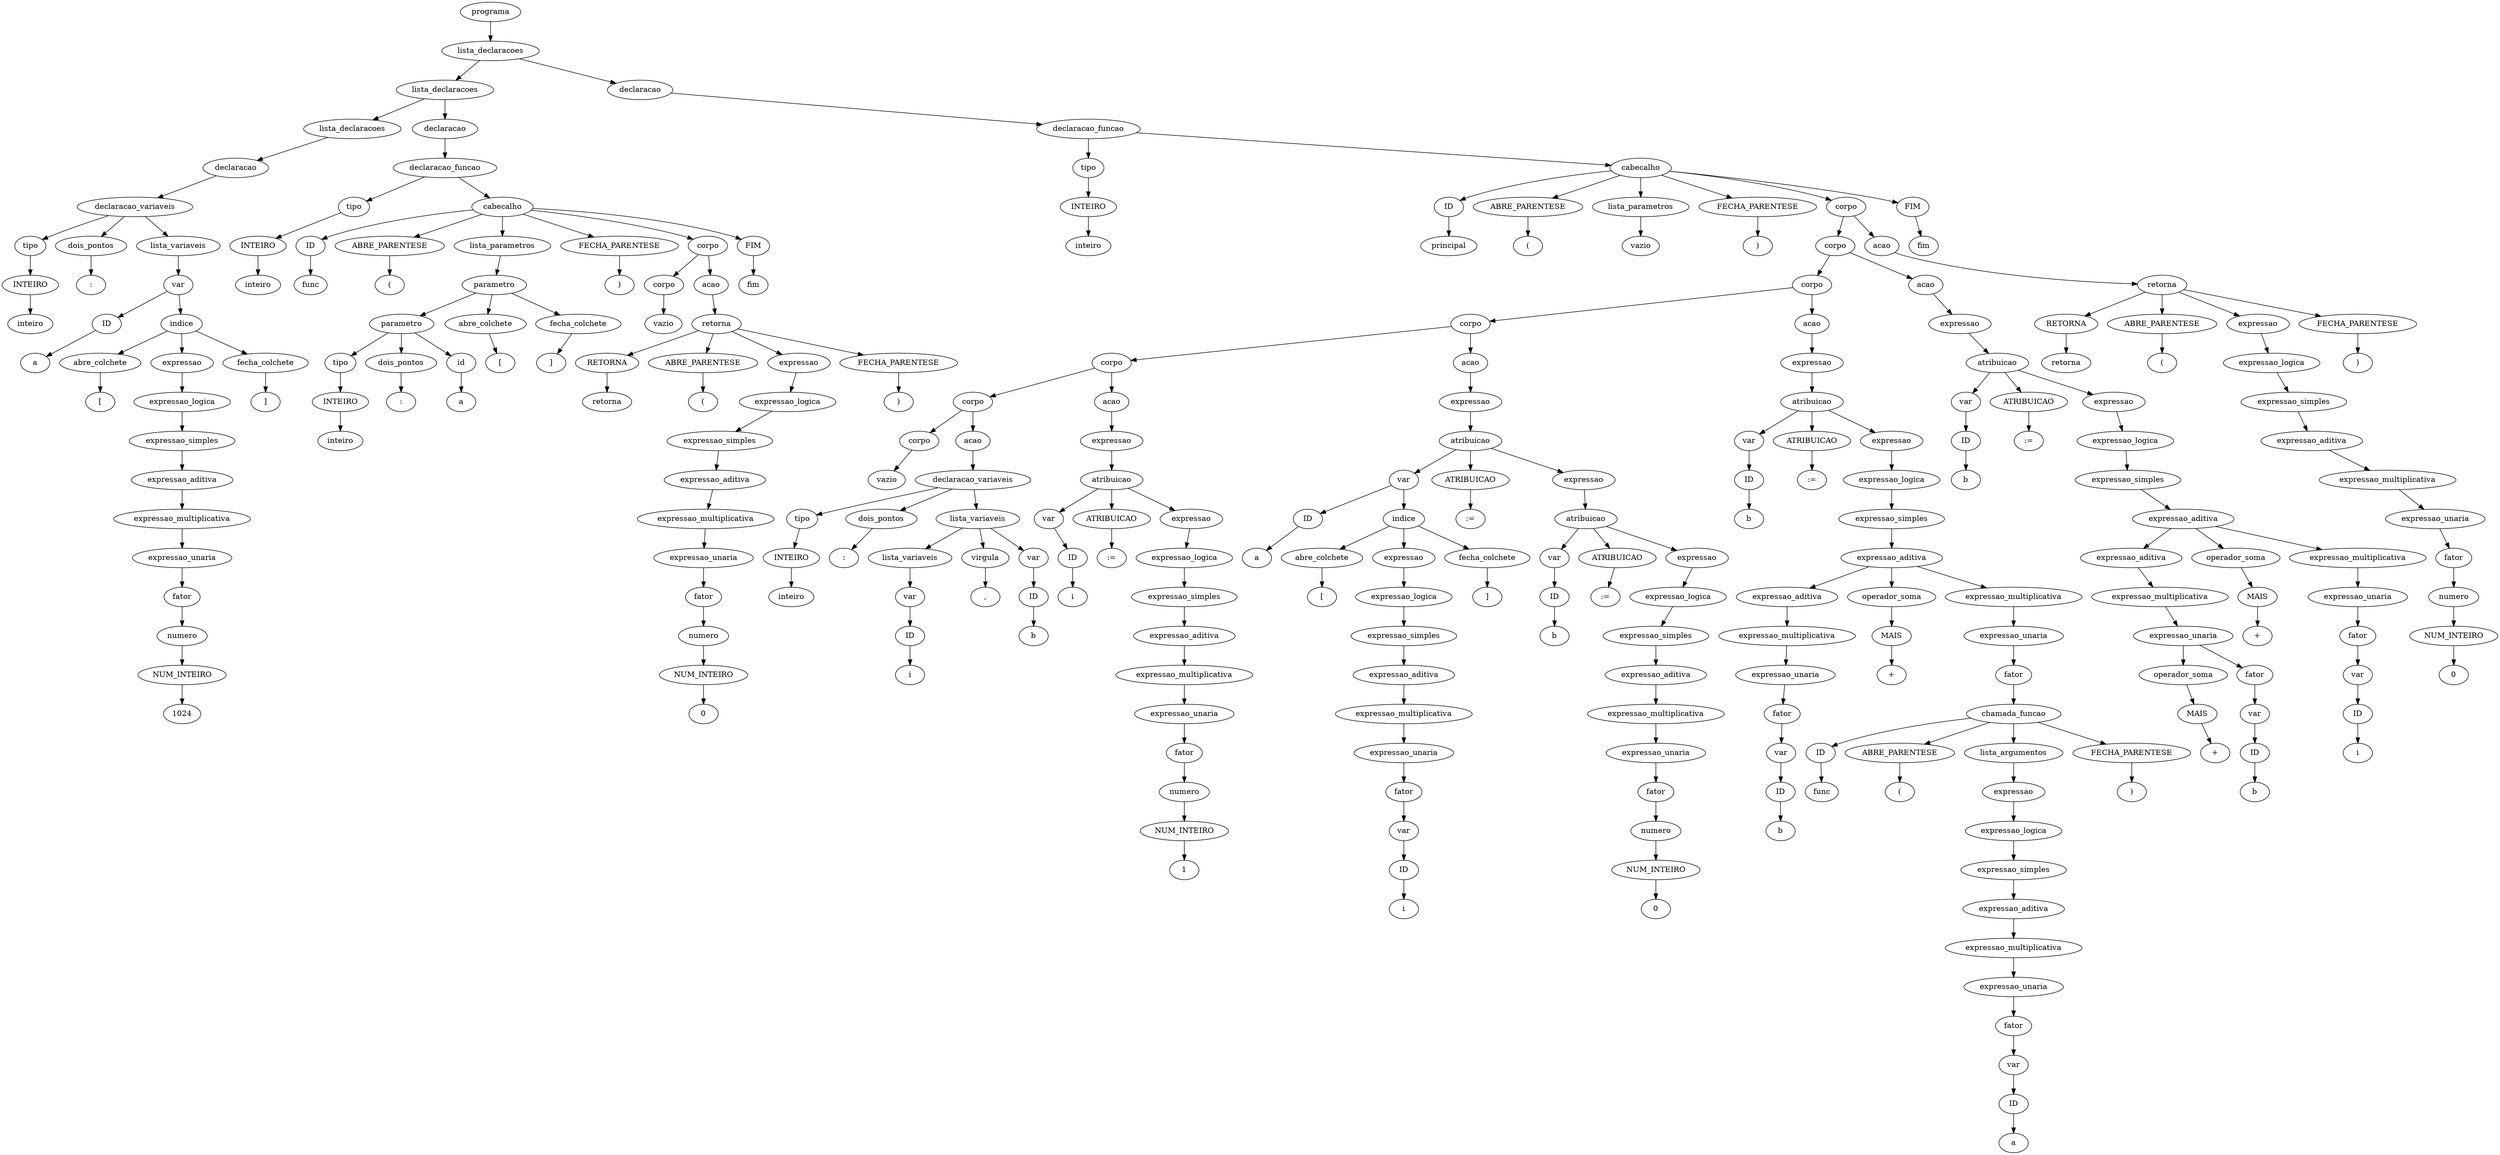 digraph tree {
    "0x19202ab37c8" [label="programa"];
    "0x19202b2c288" [label="lista_declaracoes"];
    "0x19202a86108" [label="lista_declaracoes"];
    "0x19202aafdc8" [label="lista_declaracoes"];
    "0x19202a9ebc8" [label="declaracao"];
    "0x19202aaf748" [label="declaracao_variaveis"];
    "0x19202aa25c8" [label="tipo"];
    "0x19202aa26c8" [label="INTEIRO"];
    "0x19202acae88" [label="inteiro"];
    "0x19202aac2c8" [label="dois_pontos"];
    "0x19202ab3148" [label=":"];
    "0x19202acae08" [label="lista_variaveis"];
    "0x19202acaf88" [label="var"];
    "0x19202acaf48" [label="ID"];
    "0x19202aafb88" [label="a"];
    "0x19202aac7c8" [label="indice"];
    "0x19202aaf108" [label="abre_colchete"];
    "0x19202aaf408" [label="["];
    "0x19202aac648" [label="expressao"];
    "0x19202aac548" [label="expressao_logica"];
    "0x19202aac4c8" [label="expressao_simples"];
    "0x19202aac0c8" [label="expressao_aditiva"];
    "0x19202aa7908" [label="expressao_multiplicativa"];
    "0x19202acafc8" [label="expressao_unaria"];
    "0x19202acaec8" [label="fator"];
    "0x19202aa21c8" [label="numero"];
    "0x19202aa7408" [label="NUM_INTEIRO"];
    "0x19202aa7608" [label="1024"];
    "0x19202aaf308" [label="fecha_colchete"];
    "0x19202aaf888" [label="]"];
    "0x19202a83388" [label="declaracao"];
    "0x19202a832c8" [label="declaracao_funcao"];
    "0x19202ab3388" [label="tipo"];
    "0x19202ab3ac8" [label="INTEIRO"];
    "0x19202ab9088" [label="inteiro"];
    "0x19202a7adc8" [label="cabecalho"];
    "0x19202a83748" [label="ID"];
    "0x19202a830c8" [label="func"];
    "0x19202a83148" [label="ABRE_PARENTESE"];
    "0x19202a83208" [label="("];
    "0x19202a8ee88" [label="lista_parametros"];
    "0x19202ab9788" [label="parametro"];
    "0x19202ab9888" [label="parametro"];
    "0x19202aacf48" [label="tipo"];
    "0x19202abe288" [label="INTEIRO"];
    "0x19202a8ef88" [label="inteiro"];
    "0x19202a8e988" [label="dois_pontos"];
    "0x19202a8e708" [label=":"];
    "0x19202a86c48" [label="id"];
    "0x19202a86ec8" [label="a"];
    "0x19202ab9ac8" [label="abre_colchete"];
    "0x19202a7af88" [label="["];
    "0x19202a7afc8" [label="fecha_colchete"];
    "0x19202a7ad08" [label="]"];
    "0x19202a831c8" [label="FECHA_PARENTESE"];
    "0x19202a83e88" [label=")"];
    "0x19202a84f48" [label="corpo"];
    "0x19202a7ae48" [label="corpo"];
    "0x19202a86988" [label="vazio"];
    "0x19202ab9208" [label="acao"];
    "0x19202a84b88" [label="retorna"];
    "0x19202a84148" [label="RETORNA"];
    "0x19202a83348" [label="retorna"];
    "0x19202a83b08" [label="ABRE_PARENTESE"];
    "0x19202a83988" [label="("];
    "0x19202a84cc8" [label="expressao"];
    "0x19202a84e08" [label="expressao_logica"];
    "0x19202a93d48" [label="expressao_simples"];
    "0x19202a93388" [label="expressao_aditiva"];
    "0x19202a93f08" [label="expressao_multiplicativa"];
    "0x19202ab95c8" [label="expressao_unaria"];
    "0x19202a7ae88" [label="fator"];
    "0x19202a86148" [label="numero"];
    "0x19202a8c0c8" [label="NUM_INTEIRO"];
    "0x19202a8c888" [label="0"];
    "0x19202a839c8" [label="FECHA_PARENTESE"];
    "0x19202a83548" [label=")"];
    "0x19202a97148" [label="FIM"];
    "0x19202a97108" [label="fim"];
    "0x19202a7ad88" [label="declaracao"];
    "0x19202b2a688" [label="declaracao_funcao"];
    "0x19202aa2348" [label="tipo"];
    "0x19202ab94c8" [label="INTEIRO"];
    "0x19202a97408" [label="inteiro"];
    "0x19202b2c688" [label="cabecalho"];
    "0x19202b2ac48" [label="ID"];
    "0x19202b2a648" [label="principal"];
    "0x19202b2a588" [label="ABRE_PARENTESE"];
    "0x19202b2a4c8" [label="("];
    "0x19202a97d08" [label="lista_parametros"];
    "0x19202a83048" [label="vazio"];
    "0x19202b2a508" [label="FECHA_PARENTESE"];
    "0x19202b2a2c8" [label=")"];
    "0x19202b2b688" [label="corpo"];
    "0x19202b2fcc8" [label="corpo"];
    "0x19202a6b248" [label="corpo"];
    "0x19202a67448" [label="corpo"];
    "0x19202acfa88" [label="corpo"];
    "0x19202acf208" [label="corpo"];
    "0x19202a97548" [label="corpo"];
    "0x19202a97908" [label="vazio"];
    "0x19202a97788" [label="acao"];
    "0x19202acf548" [label="declaracao_variaveis"];
    "0x19202a97f08" [label="tipo"];
    "0x19202acf7c8" [label="INTEIRO"];
    "0x19202acf6c8" [label="inteiro"];
    "0x19202acf4c8" [label="dois_pontos"];
    "0x19202acf608" [label=":"];
    "0x19202acfb48" [label="lista_variaveis"];
    "0x19202acf648" [label="lista_variaveis"];
    "0x19202a97348" [label="var"];
    "0x19202acfc48" [label="ID"];
    "0x19202acf588" [label="i"];
    "0x19202acf288" [label="virgula"];
    "0x19202acf2c8" [label=","];
    "0x19202acf688" [label="var"];
    "0x19202acf488" [label="ID"];
    "0x19202acf3c8" [label="b"];
    "0x1920262dcc8" [label="acao"];
    "0x19202acf108" [label="expressao"];
    "0x19202a70088" [label="atribuicao"];
    "0x19202a97488" [label="var"];
    "0x19202acf188" [label="ID"];
    "0x19202acf9c8" [label="i"];
    "0x19202781808" [label="ATRIBUICAO"];
    "0x192027abcc8" [label=":="];
    "0x19202acf888" [label="expressao"];
    "0x19202acfb08" [label="expressao_logica"];
    "0x19202acfac8" [label="expressao_simples"];
    "0x19202acfe48" [label="expressao_aditiva"];
    "0x19202acfd88" [label="expressao_multiplicativa"];
    "0x19202acf808" [label="expressao_unaria"];
    "0x19202acff48" [label="fator"];
    "0x19202acf408" [label="numero"];
    "0x19202acf8c8" [label="NUM_INTEIRO"];
    "0x19202acfd08" [label="1"];
    "0x19202a68b48" [label="acao"];
    "0x19202a67d08" [label="expressao"];
    "0x19202a68908" [label="atribuicao"];
    "0x19202714808" [label="var"];
    "0x19202711108" [label="ID"];
    "0x19202702888" [label="a"];
    "0x19202714388" [label="indice"];
    "0x19202a67648" [label="abre_colchete"];
    "0x19202a67b48" [label="["];
    "0x19202714608" [label="expressao"];
    "0x19202714188" [label="expressao_logica"];
    "0x19202711d48" [label="expressao_simples"];
    "0x19202711dc8" [label="expressao_aditiva"];
    "0x192027119c8" [label="expressao_multiplicativa"];
    "0x19202a58f08" [label="expressao_unaria"];
    "0x19202711348" [label="fator"];
    "0x19202acf348" [label="var"];
    "0x19202711088" [label="ID"];
    "0x192027117c8" [label="i"];
    "0x19202a67b08" [label="fecha_colchete"];
    "0x19202a67f08" [label="]"];
    "0x19202a6b0c8" [label="ATRIBUICAO"];
    "0x19202a6b3c8" [label=":="];
    "0x19202715188" [label="expressao"];
    "0x19202a68b08" [label="atribuicao"];
    "0x19202acfe88" [label="var"];
    "0x19202a69d08" [label="ID"];
    "0x19202a693c8" [label="b"];
    "0x19202a68988" [label="ATRIBUICAO"];
    "0x19202a68bc8" [label=":="];
    "0x19202a68708" [label="expressao"];
    "0x19202a68648" [label="expressao_logica"];
    "0x19202a68688" [label="expressao_simples"];
    "0x19202a68288" [label="expressao_aditiva"];
    "0x19202a683c8" [label="expressao_multiplicativa"];
    "0x19202a69d48" [label="expressao_unaria"];
    "0x19202a69d88" [label="fator"];
    "0x19202a69088" [label="numero"];
    "0x19202a69a88" [label="NUM_INTEIRO"];
    "0x19202a69c88" [label="0"];
    "0x1920270f6c8" [label="acao"];
    "0x19202a6bb08" [label="expressao"];
    "0x19202a6d7c8" [label="atribuicao"];
    "0x19202a53648" [label="var"];
    "0x19202a6bbc8" [label="ID"];
    "0x19202a6bdc8" [label="b"];
    "0x19202b30488" [label="ATRIBUICAO"];
    "0x19202b304c8" [label=":="];
    "0x1920270fc48" [label="expressao"];
    "0x1920270f488" [label="expressao_logica"];
    "0x19202a6d448" [label="expressao_simples"];
    "0x19202a6d108" [label="expressao_aditiva"];
    "0x19202a6d0c8" [label="expressao_aditiva"];
    "0x19202a6d048" [label="expressao_multiplicativa"];
    "0x19202a6be08" [label="expressao_unaria"];
    "0x19202a6bc48" [label="fator"];
    "0x19202a69ac8" [label="var"];
    "0x19202a6bd88" [label="ID"];
    "0x19202a6be88" [label="b"];
    "0x19202a6d648" [label="operador_soma"];
    "0x19202a6d408" [label="MAIS"];
    "0x19202a6d548" [label="+"];
    "0x19202a6f948" [label="expressao_multiplicativa"];
    "0x19202a6f088" [label="expressao_unaria"];
    "0x19202a6f908" [label="fator"];
    "0x19202a6fd08" [label="chamada_funcao"];
    "0x19202a6f3c8" [label="ID"];
    "0x19202a6f248" [label="func"];
    "0x19202a6f188" [label="ABRE_PARENTESE"];
    "0x19202a6f4c8" [label="("];
    "0x19202a6fc08" [label="lista_argumentos"];
    "0x19202a6fac8" [label="expressao"];
    "0x19202a6ddc8" [label="expressao_logica"];
    "0x19202a6da08" [label="expressao_simples"];
    "0x19202a6db88" [label="expressao_aditiva"];
    "0x19202a6db08" [label="expressao_multiplicativa"];
    "0x19202a6d708" [label="expressao_unaria"];
    "0x19202a6d348" [label="fator"];
    "0x19202a6bf08" [label="var"];
    "0x19202a6d988" [label="ID"];
    "0x19202a6d788" [label="a"];
    "0x19202a6f6c8" [label="FECHA_PARENTESE"];
    "0x19202a6f508" [label=")"];
    "0x19202b2cd08" [label="acao"];
    "0x19202b2fec8" [label="expressao"];
    "0x19202b2d2c8" [label="atribuicao"];
    "0x19202a6b908" [label="var"];
    "0x19202b2fac8" [label="ID"];
    "0x19202b2fa08" [label="b"];
    "0x19202b2cbc8" [label="ATRIBUICAO"];
    "0x19202b2ca08" [label=":="];
    "0x19202b2cf48" [label="expressao"];
    "0x19202b2d188" [label="expressao_logica"];
    "0x19202b2e4c8" [label="expressao_simples"];
    "0x19202b2d608" [label="expressao_aditiva"];
    "0x19202b2e888" [label="expressao_aditiva"];
    "0x19202b2f988" [label="expressao_multiplicativa"];
    "0x19202b2f088" [label="expressao_unaria"];
    "0x19202b2f108" [label="operador_soma"];
    "0x19202a6f108" [label="MAIS"];
    "0x19202b2f448" [label="+"];
    "0x19202b2f688" [label="fator"];
    "0x19202b2f788" [label="var"];
    "0x19202b2ed88" [label="ID"];
    "0x19202b2ec88" [label="b"];
    "0x19202b2df48" [label="operador_soma"];
    "0x19202b2e508" [label="MAIS"];
    "0x19202b2e1c8" [label="+"];
    "0x19202b2d988" [label="expressao_multiplicativa"];
    "0x19202b2dd48" [label="expressao_unaria"];
    "0x19202b2e3c8" [label="fator"];
    "0x19202b2ef48" [label="var"];
    "0x19202b2dc08" [label="ID"];
    "0x19202b2da08" [label="i"];
    "0x19202b2dc88" [label="acao"];
    "0x19202b2b7c8" [label="retorna"];
    "0x19202b2b3c8" [label="RETORNA"];
    "0x19202b2b288" [label="retorna"];
    "0x19202b2b148" [label="ABRE_PARENTESE"];
    "0x19202b2ae88" [label="("];
    "0x19202b2ba88" [label="expressao"];
    "0x19202b2bb08" [label="expressao_logica"];
    "0x19202b2bc08" [label="expressao_simples"];
    "0x19202b2bd88" [label="expressao_aditiva"];
    "0x19202b2bf48" [label="expressao_multiplicativa"];
    "0x19202b2c488" [label="expressao_unaria"];
    "0x19202b2c1c8" [label="fator"];
    "0x19202b2ff48" [label="numero"];
    "0x19202b2bf88" [label="NUM_INTEIRO"];
    "0x19202b2be08" [label="0"];
    "0x19202b2af88" [label="FECHA_PARENTESE"];
    "0x19202b2ab48" [label=")"];
    "0x19202b2a148" [label="FIM"];
    "0x19202b2a188" [label="fim"];
    "0x19202ab37c8" -> "0x19202b2c288";
    "0x19202b2c288" -> "0x19202a86108";
    "0x19202b2c288" -> "0x19202a7ad88";
    "0x19202a86108" -> "0x19202aafdc8";
    "0x19202a86108" -> "0x19202a83388";
    "0x19202aafdc8" -> "0x19202a9ebc8";
    "0x19202a9ebc8" -> "0x19202aaf748";
    "0x19202aaf748" -> "0x19202aa25c8";
    "0x19202aaf748" -> "0x19202aac2c8";
    "0x19202aaf748" -> "0x19202acae08";
    "0x19202aa25c8" -> "0x19202aa26c8";
    "0x19202aa26c8" -> "0x19202acae88";
    "0x19202aac2c8" -> "0x19202ab3148";
    "0x19202acae08" -> "0x19202acaf88";
    "0x19202acaf88" -> "0x19202acaf48";
    "0x19202acaf88" -> "0x19202aac7c8";
    "0x19202acaf48" -> "0x19202aafb88";
    "0x19202aac7c8" -> "0x19202aaf108";
    "0x19202aac7c8" -> "0x19202aac648";
    "0x19202aac7c8" -> "0x19202aaf308";
    "0x19202aaf108" -> "0x19202aaf408";
    "0x19202aac648" -> "0x19202aac548";
    "0x19202aac548" -> "0x19202aac4c8";
    "0x19202aac4c8" -> "0x19202aac0c8";
    "0x19202aac0c8" -> "0x19202aa7908";
    "0x19202aa7908" -> "0x19202acafc8";
    "0x19202acafc8" -> "0x19202acaec8";
    "0x19202acaec8" -> "0x19202aa21c8";
    "0x19202aa21c8" -> "0x19202aa7408";
    "0x19202aa7408" -> "0x19202aa7608";
    "0x19202aaf308" -> "0x19202aaf888";
    "0x19202a83388" -> "0x19202a832c8";
    "0x19202a832c8" -> "0x19202ab3388";
    "0x19202a832c8" -> "0x19202a7adc8";
    "0x19202ab3388" -> "0x19202ab3ac8";
    "0x19202ab3ac8" -> "0x19202ab9088";
    "0x19202a7adc8" -> "0x19202a83748";
    "0x19202a7adc8" -> "0x19202a83148";
    "0x19202a7adc8" -> "0x19202a8ee88";
    "0x19202a7adc8" -> "0x19202a831c8";
    "0x19202a7adc8" -> "0x19202a84f48";
    "0x19202a7adc8" -> "0x19202a97148";
    "0x19202a83748" -> "0x19202a830c8";
    "0x19202a83148" -> "0x19202a83208";
    "0x19202a8ee88" -> "0x19202ab9788";
    "0x19202ab9788" -> "0x19202ab9888";
    "0x19202ab9788" -> "0x19202ab9ac8";
    "0x19202ab9788" -> "0x19202a7afc8";
    "0x19202ab9888" -> "0x19202aacf48";
    "0x19202ab9888" -> "0x19202a8e988";
    "0x19202ab9888" -> "0x19202a86c48";
    "0x19202aacf48" -> "0x19202abe288";
    "0x19202abe288" -> "0x19202a8ef88";
    "0x19202a8e988" -> "0x19202a8e708";
    "0x19202a86c48" -> "0x19202a86ec8";
    "0x19202ab9ac8" -> "0x19202a7af88";
    "0x19202a7afc8" -> "0x19202a7ad08";
    "0x19202a831c8" -> "0x19202a83e88";
    "0x19202a84f48" -> "0x19202a7ae48";
    "0x19202a84f48" -> "0x19202ab9208";
    "0x19202a7ae48" -> "0x19202a86988";
    "0x19202ab9208" -> "0x19202a84b88";
    "0x19202a84b88" -> "0x19202a84148";
    "0x19202a84b88" -> "0x19202a83b08";
    "0x19202a84b88" -> "0x19202a84cc8";
    "0x19202a84b88" -> "0x19202a839c8";
    "0x19202a84148" -> "0x19202a83348";
    "0x19202a83b08" -> "0x19202a83988";
    "0x19202a84cc8" -> "0x19202a84e08";
    "0x19202a84e08" -> "0x19202a93d48";
    "0x19202a93d48" -> "0x19202a93388";
    "0x19202a93388" -> "0x19202a93f08";
    "0x19202a93f08" -> "0x19202ab95c8";
    "0x19202ab95c8" -> "0x19202a7ae88";
    "0x19202a7ae88" -> "0x19202a86148";
    "0x19202a86148" -> "0x19202a8c0c8";
    "0x19202a8c0c8" -> "0x19202a8c888";
    "0x19202a839c8" -> "0x19202a83548";
    "0x19202a97148" -> "0x19202a97108";
    "0x19202a7ad88" -> "0x19202b2a688";
    "0x19202b2a688" -> "0x19202aa2348";
    "0x19202b2a688" -> "0x19202b2c688";
    "0x19202aa2348" -> "0x19202ab94c8";
    "0x19202ab94c8" -> "0x19202a97408";
    "0x19202b2c688" -> "0x19202b2ac48";
    "0x19202b2c688" -> "0x19202b2a588";
    "0x19202b2c688" -> "0x19202a97d08";
    "0x19202b2c688" -> "0x19202b2a508";
    "0x19202b2c688" -> "0x19202b2b688";
    "0x19202b2c688" -> "0x19202b2a148";
    "0x19202b2ac48" -> "0x19202b2a648";
    "0x19202b2a588" -> "0x19202b2a4c8";
    "0x19202a97d08" -> "0x19202a83048";
    "0x19202b2a508" -> "0x19202b2a2c8";
    "0x19202b2b688" -> "0x19202b2fcc8";
    "0x19202b2b688" -> "0x19202b2dc88";
    "0x19202b2fcc8" -> "0x19202a6b248";
    "0x19202b2fcc8" -> "0x19202b2cd08";
    "0x19202a6b248" -> "0x19202a67448";
    "0x19202a6b248" -> "0x1920270f6c8";
    "0x19202a67448" -> "0x19202acfa88";
    "0x19202a67448" -> "0x19202a68b48";
    "0x19202acfa88" -> "0x19202acf208";
    "0x19202acfa88" -> "0x1920262dcc8";
    "0x19202acf208" -> "0x19202a97548";
    "0x19202acf208" -> "0x19202a97788";
    "0x19202a97548" -> "0x19202a97908";
    "0x19202a97788" -> "0x19202acf548";
    "0x19202acf548" -> "0x19202a97f08";
    "0x19202acf548" -> "0x19202acf4c8";
    "0x19202acf548" -> "0x19202acfb48";
    "0x19202a97f08" -> "0x19202acf7c8";
    "0x19202acf7c8" -> "0x19202acf6c8";
    "0x19202acf4c8" -> "0x19202acf608";
    "0x19202acfb48" -> "0x19202acf648";
    "0x19202acfb48" -> "0x19202acf288";
    "0x19202acfb48" -> "0x19202acf688";
    "0x19202acf648" -> "0x19202a97348";
    "0x19202a97348" -> "0x19202acfc48";
    "0x19202acfc48" -> "0x19202acf588";
    "0x19202acf288" -> "0x19202acf2c8";
    "0x19202acf688" -> "0x19202acf488";
    "0x19202acf488" -> "0x19202acf3c8";
    "0x1920262dcc8" -> "0x19202acf108";
    "0x19202acf108" -> "0x19202a70088";
    "0x19202a70088" -> "0x19202a97488";
    "0x19202a70088" -> "0x19202781808";
    "0x19202a70088" -> "0x19202acf888";
    "0x19202a97488" -> "0x19202acf188";
    "0x19202acf188" -> "0x19202acf9c8";
    "0x19202781808" -> "0x192027abcc8";
    "0x19202acf888" -> "0x19202acfb08";
    "0x19202acfb08" -> "0x19202acfac8";
    "0x19202acfac8" -> "0x19202acfe48";
    "0x19202acfe48" -> "0x19202acfd88";
    "0x19202acfd88" -> "0x19202acf808";
    "0x19202acf808" -> "0x19202acff48";
    "0x19202acff48" -> "0x19202acf408";
    "0x19202acf408" -> "0x19202acf8c8";
    "0x19202acf8c8" -> "0x19202acfd08";
    "0x19202a68b48" -> "0x19202a67d08";
    "0x19202a67d08" -> "0x19202a68908";
    "0x19202a68908" -> "0x19202714808";
    "0x19202a68908" -> "0x19202a6b0c8";
    "0x19202a68908" -> "0x19202715188";
    "0x19202714808" -> "0x19202711108";
    "0x19202714808" -> "0x19202714388";
    "0x19202711108" -> "0x19202702888";
    "0x19202714388" -> "0x19202a67648";
    "0x19202714388" -> "0x19202714608";
    "0x19202714388" -> "0x19202a67b08";
    "0x19202a67648" -> "0x19202a67b48";
    "0x19202714608" -> "0x19202714188";
    "0x19202714188" -> "0x19202711d48";
    "0x19202711d48" -> "0x19202711dc8";
    "0x19202711dc8" -> "0x192027119c8";
    "0x192027119c8" -> "0x19202a58f08";
    "0x19202a58f08" -> "0x19202711348";
    "0x19202711348" -> "0x19202acf348";
    "0x19202acf348" -> "0x19202711088";
    "0x19202711088" -> "0x192027117c8";
    "0x19202a67b08" -> "0x19202a67f08";
    "0x19202a6b0c8" -> "0x19202a6b3c8";
    "0x19202715188" -> "0x19202a68b08";
    "0x19202a68b08" -> "0x19202acfe88";
    "0x19202a68b08" -> "0x19202a68988";
    "0x19202a68b08" -> "0x19202a68708";
    "0x19202acfe88" -> "0x19202a69d08";
    "0x19202a69d08" -> "0x19202a693c8";
    "0x19202a68988" -> "0x19202a68bc8";
    "0x19202a68708" -> "0x19202a68648";
    "0x19202a68648" -> "0x19202a68688";
    "0x19202a68688" -> "0x19202a68288";
    "0x19202a68288" -> "0x19202a683c8";
    "0x19202a683c8" -> "0x19202a69d48";
    "0x19202a69d48" -> "0x19202a69d88";
    "0x19202a69d88" -> "0x19202a69088";
    "0x19202a69088" -> "0x19202a69a88";
    "0x19202a69a88" -> "0x19202a69c88";
    "0x1920270f6c8" -> "0x19202a6bb08";
    "0x19202a6bb08" -> "0x19202a6d7c8";
    "0x19202a6d7c8" -> "0x19202a53648";
    "0x19202a6d7c8" -> "0x19202b30488";
    "0x19202a6d7c8" -> "0x1920270fc48";
    "0x19202a53648" -> "0x19202a6bbc8";
    "0x19202a6bbc8" -> "0x19202a6bdc8";
    "0x19202b30488" -> "0x19202b304c8";
    "0x1920270fc48" -> "0x1920270f488";
    "0x1920270f488" -> "0x19202a6d448";
    "0x19202a6d448" -> "0x19202a6d108";
    "0x19202a6d108" -> "0x19202a6d0c8";
    "0x19202a6d108" -> "0x19202a6d648";
    "0x19202a6d108" -> "0x19202a6f948";
    "0x19202a6d0c8" -> "0x19202a6d048";
    "0x19202a6d048" -> "0x19202a6be08";
    "0x19202a6be08" -> "0x19202a6bc48";
    "0x19202a6bc48" -> "0x19202a69ac8";
    "0x19202a69ac8" -> "0x19202a6bd88";
    "0x19202a6bd88" -> "0x19202a6be88";
    "0x19202a6d648" -> "0x19202a6d408";
    "0x19202a6d408" -> "0x19202a6d548";
    "0x19202a6f948" -> "0x19202a6f088";
    "0x19202a6f088" -> "0x19202a6f908";
    "0x19202a6f908" -> "0x19202a6fd08";
    "0x19202a6fd08" -> "0x19202a6f3c8";
    "0x19202a6fd08" -> "0x19202a6f188";
    "0x19202a6fd08" -> "0x19202a6fc08";
    "0x19202a6fd08" -> "0x19202a6f6c8";
    "0x19202a6f3c8" -> "0x19202a6f248";
    "0x19202a6f188" -> "0x19202a6f4c8";
    "0x19202a6fc08" -> "0x19202a6fac8";
    "0x19202a6fac8" -> "0x19202a6ddc8";
    "0x19202a6ddc8" -> "0x19202a6da08";
    "0x19202a6da08" -> "0x19202a6db88";
    "0x19202a6db88" -> "0x19202a6db08";
    "0x19202a6db08" -> "0x19202a6d708";
    "0x19202a6d708" -> "0x19202a6d348";
    "0x19202a6d348" -> "0x19202a6bf08";
    "0x19202a6bf08" -> "0x19202a6d988";
    "0x19202a6d988" -> "0x19202a6d788";
    "0x19202a6f6c8" -> "0x19202a6f508";
    "0x19202b2cd08" -> "0x19202b2fec8";
    "0x19202b2fec8" -> "0x19202b2d2c8";
    "0x19202b2d2c8" -> "0x19202a6b908";
    "0x19202b2d2c8" -> "0x19202b2cbc8";
    "0x19202b2d2c8" -> "0x19202b2cf48";
    "0x19202a6b908" -> "0x19202b2fac8";
    "0x19202b2fac8" -> "0x19202b2fa08";
    "0x19202b2cbc8" -> "0x19202b2ca08";
    "0x19202b2cf48" -> "0x19202b2d188";
    "0x19202b2d188" -> "0x19202b2e4c8";
    "0x19202b2e4c8" -> "0x19202b2d608";
    "0x19202b2d608" -> "0x19202b2e888";
    "0x19202b2d608" -> "0x19202b2df48";
    "0x19202b2d608" -> "0x19202b2d988";
    "0x19202b2e888" -> "0x19202b2f988";
    "0x19202b2f988" -> "0x19202b2f088";
    "0x19202b2f088" -> "0x19202b2f108";
    "0x19202b2f088" -> "0x19202b2f688";
    "0x19202b2f108" -> "0x19202a6f108";
    "0x19202a6f108" -> "0x19202b2f448";
    "0x19202b2f688" -> "0x19202b2f788";
    "0x19202b2f788" -> "0x19202b2ed88";
    "0x19202b2ed88" -> "0x19202b2ec88";
    "0x19202b2df48" -> "0x19202b2e508";
    "0x19202b2e508" -> "0x19202b2e1c8";
    "0x19202b2d988" -> "0x19202b2dd48";
    "0x19202b2dd48" -> "0x19202b2e3c8";
    "0x19202b2e3c8" -> "0x19202b2ef48";
    "0x19202b2ef48" -> "0x19202b2dc08";
    "0x19202b2dc08" -> "0x19202b2da08";
    "0x19202b2dc88" -> "0x19202b2b7c8";
    "0x19202b2b7c8" -> "0x19202b2b3c8";
    "0x19202b2b7c8" -> "0x19202b2b148";
    "0x19202b2b7c8" -> "0x19202b2ba88";
    "0x19202b2b7c8" -> "0x19202b2af88";
    "0x19202b2b3c8" -> "0x19202b2b288";
    "0x19202b2b148" -> "0x19202b2ae88";
    "0x19202b2ba88" -> "0x19202b2bb08";
    "0x19202b2bb08" -> "0x19202b2bc08";
    "0x19202b2bc08" -> "0x19202b2bd88";
    "0x19202b2bd88" -> "0x19202b2bf48";
    "0x19202b2bf48" -> "0x19202b2c488";
    "0x19202b2c488" -> "0x19202b2c1c8";
    "0x19202b2c1c8" -> "0x19202b2ff48";
    "0x19202b2ff48" -> "0x19202b2bf88";
    "0x19202b2bf88" -> "0x19202b2be08";
    "0x19202b2af88" -> "0x19202b2ab48";
    "0x19202b2a148" -> "0x19202b2a188";
}
